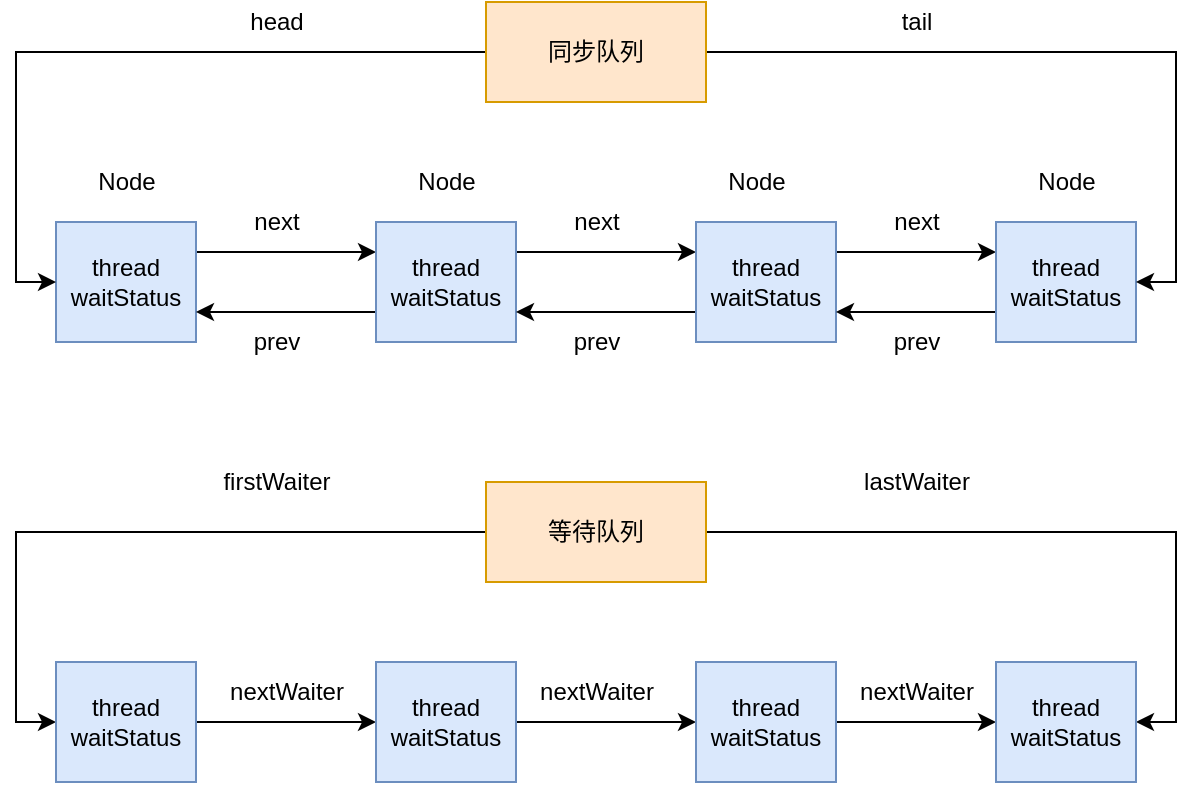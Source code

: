 <mxfile version="15.4.0" type="device"><diagram id="wMpv8kN1wP1oP7mDEbZn" name="第 1 页"><mxGraphModel dx="946" dy="623" grid="1" gridSize="10" guides="1" tooltips="1" connect="1" arrows="1" fold="1" page="1" pageScale="1" pageWidth="827" pageHeight="1169" math="0" shadow="0"><root><mxCell id="0"/><mxCell id="1" parent="0"/><mxCell id="SYv7cGC49L_pQHhcBR-8-25" style="edgeStyle=orthogonalEdgeStyle;rounded=0;orthogonalLoop=1;jettySize=auto;html=1;exitX=1;exitY=0.25;exitDx=0;exitDy=0;entryX=0;entryY=0.25;entryDx=0;entryDy=0;" edge="1" parent="1" source="SYv7cGC49L_pQHhcBR-8-16" target="SYv7cGC49L_pQHhcBR-8-22"><mxGeometry relative="1" as="geometry"/></mxCell><mxCell id="SYv7cGC49L_pQHhcBR-8-16" value="&lt;div&gt;&lt;span&gt;thread&lt;/span&gt;&lt;br&gt;&lt;/div&gt;&lt;div&gt;waitStatus&lt;/div&gt;" style="rounded=0;whiteSpace=wrap;html=1;fillColor=#dae8fc;strokeColor=#6c8ebf;" vertex="1" parent="1"><mxGeometry x="110" y="160" width="70" height="60" as="geometry"/></mxCell><mxCell id="SYv7cGC49L_pQHhcBR-8-21" value="&lt;span&gt;Node&lt;/span&gt;" style="text;html=1;align=center;verticalAlign=middle;resizable=0;points=[];autosize=1;strokeColor=none;fillColor=none;" vertex="1" parent="1"><mxGeometry x="125" y="130" width="40" height="20" as="geometry"/></mxCell><mxCell id="SYv7cGC49L_pQHhcBR-8-26" style="edgeStyle=orthogonalEdgeStyle;rounded=0;orthogonalLoop=1;jettySize=auto;html=1;exitX=1;exitY=0.25;exitDx=0;exitDy=0;entryX=0;entryY=0.25;entryDx=0;entryDy=0;" edge="1" parent="1" source="SYv7cGC49L_pQHhcBR-8-22" target="SYv7cGC49L_pQHhcBR-8-23"><mxGeometry relative="1" as="geometry"/></mxCell><mxCell id="SYv7cGC49L_pQHhcBR-8-32" style="edgeStyle=orthogonalEdgeStyle;rounded=0;orthogonalLoop=1;jettySize=auto;html=1;exitX=0;exitY=0.75;exitDx=0;exitDy=0;entryX=1;entryY=0.75;entryDx=0;entryDy=0;" edge="1" parent="1" source="SYv7cGC49L_pQHhcBR-8-22" target="SYv7cGC49L_pQHhcBR-8-16"><mxGeometry relative="1" as="geometry"/></mxCell><mxCell id="SYv7cGC49L_pQHhcBR-8-22" value="&lt;div&gt;&lt;span&gt;thread&lt;/span&gt;&lt;br&gt;&lt;/div&gt;&lt;div&gt;waitStatus&lt;/div&gt;" style="rounded=0;whiteSpace=wrap;html=1;fillColor=#dae8fc;strokeColor=#6c8ebf;" vertex="1" parent="1"><mxGeometry x="270" y="160" width="70" height="60" as="geometry"/></mxCell><mxCell id="SYv7cGC49L_pQHhcBR-8-27" style="edgeStyle=orthogonalEdgeStyle;rounded=0;orthogonalLoop=1;jettySize=auto;html=1;exitX=1;exitY=0.25;exitDx=0;exitDy=0;entryX=0;entryY=0.25;entryDx=0;entryDy=0;" edge="1" parent="1" source="SYv7cGC49L_pQHhcBR-8-23" target="SYv7cGC49L_pQHhcBR-8-24"><mxGeometry relative="1" as="geometry"/></mxCell><mxCell id="SYv7cGC49L_pQHhcBR-8-33" style="edgeStyle=orthogonalEdgeStyle;rounded=0;orthogonalLoop=1;jettySize=auto;html=1;exitX=0;exitY=0.75;exitDx=0;exitDy=0;entryX=1;entryY=0.75;entryDx=0;entryDy=0;" edge="1" parent="1" source="SYv7cGC49L_pQHhcBR-8-23" target="SYv7cGC49L_pQHhcBR-8-22"><mxGeometry relative="1" as="geometry"/></mxCell><mxCell id="SYv7cGC49L_pQHhcBR-8-23" value="&lt;div&gt;&lt;span&gt;thread&lt;/span&gt;&lt;br&gt;&lt;/div&gt;&lt;div&gt;waitStatus&lt;/div&gt;" style="rounded=0;whiteSpace=wrap;html=1;fillColor=#dae8fc;strokeColor=#6c8ebf;" vertex="1" parent="1"><mxGeometry x="430" y="160" width="70" height="60" as="geometry"/></mxCell><mxCell id="SYv7cGC49L_pQHhcBR-8-34" style="edgeStyle=orthogonalEdgeStyle;rounded=0;orthogonalLoop=1;jettySize=auto;html=1;exitX=0;exitY=0.75;exitDx=0;exitDy=0;entryX=1;entryY=0.75;entryDx=0;entryDy=0;" edge="1" parent="1" source="SYv7cGC49L_pQHhcBR-8-24" target="SYv7cGC49L_pQHhcBR-8-23"><mxGeometry relative="1" as="geometry"/></mxCell><mxCell id="SYv7cGC49L_pQHhcBR-8-24" value="&lt;div&gt;&lt;span&gt;thread&lt;/span&gt;&lt;br&gt;&lt;/div&gt;&lt;div&gt;waitStatus&lt;/div&gt;" style="rounded=0;whiteSpace=wrap;html=1;fillColor=#dae8fc;strokeColor=#6c8ebf;" vertex="1" parent="1"><mxGeometry x="580" y="160" width="70" height="60" as="geometry"/></mxCell><mxCell id="SYv7cGC49L_pQHhcBR-8-29" value="next" style="text;html=1;align=center;verticalAlign=middle;resizable=0;points=[];autosize=1;strokeColor=none;fillColor=none;" vertex="1" parent="1"><mxGeometry x="200" y="150" width="40" height="20" as="geometry"/></mxCell><mxCell id="SYv7cGC49L_pQHhcBR-8-30" value="next" style="text;html=1;align=center;verticalAlign=middle;resizable=0;points=[];autosize=1;strokeColor=none;fillColor=none;" vertex="1" parent="1"><mxGeometry x="360" y="150" width="40" height="20" as="geometry"/></mxCell><mxCell id="SYv7cGC49L_pQHhcBR-8-31" value="next" style="text;html=1;align=center;verticalAlign=middle;resizable=0;points=[];autosize=1;strokeColor=none;fillColor=none;" vertex="1" parent="1"><mxGeometry x="520" y="150" width="40" height="20" as="geometry"/></mxCell><mxCell id="SYv7cGC49L_pQHhcBR-8-36" value="prev" style="text;html=1;align=center;verticalAlign=middle;resizable=0;points=[];autosize=1;strokeColor=none;fillColor=none;" vertex="1" parent="1"><mxGeometry x="200" y="210" width="40" height="20" as="geometry"/></mxCell><mxCell id="SYv7cGC49L_pQHhcBR-8-37" value="prev" style="text;html=1;align=center;verticalAlign=middle;resizable=0;points=[];autosize=1;strokeColor=none;fillColor=none;" vertex="1" parent="1"><mxGeometry x="360" y="210" width="40" height="20" as="geometry"/></mxCell><mxCell id="SYv7cGC49L_pQHhcBR-8-38" value="prev" style="text;html=1;align=center;verticalAlign=middle;resizable=0;points=[];autosize=1;strokeColor=none;fillColor=none;" vertex="1" parent="1"><mxGeometry x="520" y="210" width="40" height="20" as="geometry"/></mxCell><mxCell id="SYv7cGC49L_pQHhcBR-8-39" value="&lt;span&gt;Node&lt;/span&gt;" style="text;html=1;align=center;verticalAlign=middle;resizable=0;points=[];autosize=1;strokeColor=none;fillColor=none;" vertex="1" parent="1"><mxGeometry x="285" y="130" width="40" height="20" as="geometry"/></mxCell><mxCell id="SYv7cGC49L_pQHhcBR-8-40" value="&lt;span&gt;Node&lt;/span&gt;" style="text;html=1;align=center;verticalAlign=middle;resizable=0;points=[];autosize=1;strokeColor=none;fillColor=none;" vertex="1" parent="1"><mxGeometry x="440" y="130" width="40" height="20" as="geometry"/></mxCell><mxCell id="SYv7cGC49L_pQHhcBR-8-41" value="&lt;span&gt;Node&lt;/span&gt;" style="text;html=1;align=center;verticalAlign=middle;resizable=0;points=[];autosize=1;strokeColor=none;fillColor=none;" vertex="1" parent="1"><mxGeometry x="595" y="130" width="40" height="20" as="geometry"/></mxCell><mxCell id="SYv7cGC49L_pQHhcBR-8-44" style="edgeStyle=orthogonalEdgeStyle;rounded=0;orthogonalLoop=1;jettySize=auto;html=1;exitX=0;exitY=0.5;exitDx=0;exitDy=0;entryX=0;entryY=0.5;entryDx=0;entryDy=0;" edge="1" parent="1" source="SYv7cGC49L_pQHhcBR-8-43" target="SYv7cGC49L_pQHhcBR-8-16"><mxGeometry relative="1" as="geometry"/></mxCell><mxCell id="SYv7cGC49L_pQHhcBR-8-45" style="edgeStyle=orthogonalEdgeStyle;rounded=0;orthogonalLoop=1;jettySize=auto;html=1;exitX=1;exitY=0.5;exitDx=0;exitDy=0;entryX=1;entryY=0.5;entryDx=0;entryDy=0;" edge="1" parent="1" source="SYv7cGC49L_pQHhcBR-8-43" target="SYv7cGC49L_pQHhcBR-8-24"><mxGeometry relative="1" as="geometry"/></mxCell><mxCell id="SYv7cGC49L_pQHhcBR-8-43" value="同步队列" style="rounded=0;whiteSpace=wrap;html=1;fillColor=#ffe6cc;strokeColor=#d79b00;" vertex="1" parent="1"><mxGeometry x="325" y="50" width="110" height="50" as="geometry"/></mxCell><mxCell id="SYv7cGC49L_pQHhcBR-8-46" value="head" style="text;html=1;align=center;verticalAlign=middle;resizable=0;points=[];autosize=1;strokeColor=none;fillColor=none;" vertex="1" parent="1"><mxGeometry x="200" y="50" width="40" height="20" as="geometry"/></mxCell><mxCell id="SYv7cGC49L_pQHhcBR-8-47" value="tail" style="text;html=1;align=center;verticalAlign=middle;resizable=0;points=[];autosize=1;strokeColor=none;fillColor=none;" vertex="1" parent="1"><mxGeometry x="525" y="50" width="30" height="20" as="geometry"/></mxCell><mxCell id="SYv7cGC49L_pQHhcBR-8-60" style="edgeStyle=orthogonalEdgeStyle;rounded=0;orthogonalLoop=1;jettySize=auto;html=1;exitX=1;exitY=0.5;exitDx=0;exitDy=0;entryX=1;entryY=0.5;entryDx=0;entryDy=0;" edge="1" parent="1" source="SYv7cGC49L_pQHhcBR-8-49" target="SYv7cGC49L_pQHhcBR-8-57"><mxGeometry relative="1" as="geometry"/></mxCell><mxCell id="SYv7cGC49L_pQHhcBR-8-61" style="edgeStyle=orthogonalEdgeStyle;rounded=0;orthogonalLoop=1;jettySize=auto;html=1;exitX=0;exitY=0.5;exitDx=0;exitDy=0;entryX=0;entryY=0.5;entryDx=0;entryDy=0;" edge="1" parent="1" source="SYv7cGC49L_pQHhcBR-8-49" target="SYv7cGC49L_pQHhcBR-8-50"><mxGeometry relative="1" as="geometry"/></mxCell><mxCell id="SYv7cGC49L_pQHhcBR-8-49" value="等待队列" style="rounded=0;whiteSpace=wrap;html=1;fillColor=#ffe6cc;strokeColor=#d79b00;" vertex="1" parent="1"><mxGeometry x="325" y="290" width="110" height="50" as="geometry"/></mxCell><mxCell id="SYv7cGC49L_pQHhcBR-8-53" style="edgeStyle=orthogonalEdgeStyle;rounded=0;orthogonalLoop=1;jettySize=auto;html=1;exitX=1;exitY=0.5;exitDx=0;exitDy=0;entryX=0;entryY=0.5;entryDx=0;entryDy=0;" edge="1" parent="1" source="SYv7cGC49L_pQHhcBR-8-50" target="SYv7cGC49L_pQHhcBR-8-51"><mxGeometry relative="1" as="geometry"/></mxCell><mxCell id="SYv7cGC49L_pQHhcBR-8-50" value="&lt;div&gt;&lt;span&gt;thread&lt;/span&gt;&lt;br&gt;&lt;/div&gt;&lt;div&gt;waitStatus&lt;/div&gt;" style="rounded=0;whiteSpace=wrap;html=1;fillColor=#dae8fc;strokeColor=#6c8ebf;" vertex="1" parent="1"><mxGeometry x="110" y="380" width="70" height="60" as="geometry"/></mxCell><mxCell id="SYv7cGC49L_pQHhcBR-8-54" style="edgeStyle=orthogonalEdgeStyle;rounded=0;orthogonalLoop=1;jettySize=auto;html=1;exitX=1;exitY=0.5;exitDx=0;exitDy=0;entryX=0;entryY=0.5;entryDx=0;entryDy=0;" edge="1" parent="1" source="SYv7cGC49L_pQHhcBR-8-51" target="SYv7cGC49L_pQHhcBR-8-52"><mxGeometry relative="1" as="geometry"/></mxCell><mxCell id="SYv7cGC49L_pQHhcBR-8-51" value="&lt;div&gt;&lt;span&gt;thread&lt;/span&gt;&lt;br&gt;&lt;/div&gt;&lt;div&gt;waitStatus&lt;/div&gt;" style="rounded=0;whiteSpace=wrap;html=1;fillColor=#dae8fc;strokeColor=#6c8ebf;" vertex="1" parent="1"><mxGeometry x="270" y="380" width="70" height="60" as="geometry"/></mxCell><mxCell id="SYv7cGC49L_pQHhcBR-8-58" style="edgeStyle=orthogonalEdgeStyle;rounded=0;orthogonalLoop=1;jettySize=auto;html=1;exitX=1;exitY=0.5;exitDx=0;exitDy=0;entryX=0;entryY=0.5;entryDx=0;entryDy=0;" edge="1" parent="1" source="SYv7cGC49L_pQHhcBR-8-52" target="SYv7cGC49L_pQHhcBR-8-57"><mxGeometry relative="1" as="geometry"/></mxCell><mxCell id="SYv7cGC49L_pQHhcBR-8-52" value="&lt;div&gt;&lt;span&gt;thread&lt;/span&gt;&lt;br&gt;&lt;/div&gt;&lt;div&gt;waitStatus&lt;/div&gt;" style="rounded=0;whiteSpace=wrap;html=1;fillColor=#dae8fc;strokeColor=#6c8ebf;" vertex="1" parent="1"><mxGeometry x="430" y="380" width="70" height="60" as="geometry"/></mxCell><mxCell id="SYv7cGC49L_pQHhcBR-8-55" value="nextWaiter" style="text;html=1;align=center;verticalAlign=middle;resizable=0;points=[];autosize=1;strokeColor=none;fillColor=none;" vertex="1" parent="1"><mxGeometry x="190" y="385" width="70" height="20" as="geometry"/></mxCell><mxCell id="SYv7cGC49L_pQHhcBR-8-56" value="nextWaiter" style="text;html=1;align=center;verticalAlign=middle;resizable=0;points=[];autosize=1;strokeColor=none;fillColor=none;" vertex="1" parent="1"><mxGeometry x="345" y="385" width="70" height="20" as="geometry"/></mxCell><mxCell id="SYv7cGC49L_pQHhcBR-8-57" value="&lt;div&gt;&lt;span&gt;thread&lt;/span&gt;&lt;br&gt;&lt;/div&gt;&lt;div&gt;waitStatus&lt;/div&gt;" style="rounded=0;whiteSpace=wrap;html=1;fillColor=#dae8fc;strokeColor=#6c8ebf;" vertex="1" parent="1"><mxGeometry x="580" y="380" width="70" height="60" as="geometry"/></mxCell><mxCell id="SYv7cGC49L_pQHhcBR-8-59" value="nextWaiter" style="text;html=1;align=center;verticalAlign=middle;resizable=0;points=[];autosize=1;strokeColor=none;fillColor=none;" vertex="1" parent="1"><mxGeometry x="505" y="385" width="70" height="20" as="geometry"/></mxCell><mxCell id="SYv7cGC49L_pQHhcBR-8-63" value="firstWaiter" style="text;html=1;align=center;verticalAlign=middle;resizable=0;points=[];autosize=1;strokeColor=none;fillColor=none;" vertex="1" parent="1"><mxGeometry x="185" y="280" width="70" height="20" as="geometry"/></mxCell><mxCell id="SYv7cGC49L_pQHhcBR-8-65" value="lastWaiter" style="text;html=1;align=center;verticalAlign=middle;resizable=0;points=[];autosize=1;strokeColor=none;fillColor=none;" vertex="1" parent="1"><mxGeometry x="505" y="280" width="70" height="20" as="geometry"/></mxCell></root></mxGraphModel></diagram></mxfile>